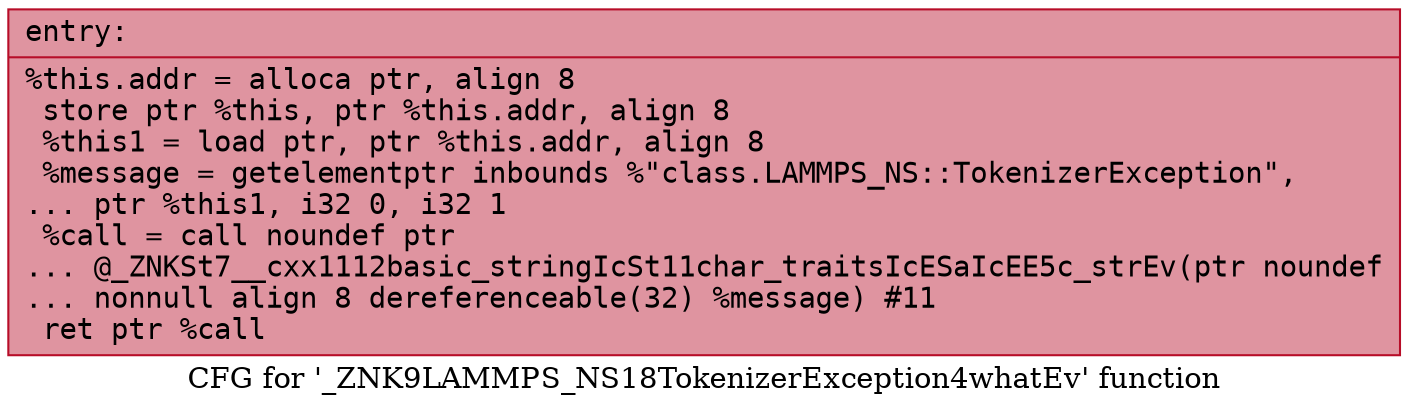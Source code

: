 digraph "CFG for '_ZNK9LAMMPS_NS18TokenizerException4whatEv' function" {
	label="CFG for '_ZNK9LAMMPS_NS18TokenizerException4whatEv' function";

	Node0x55ce20bf8410 [shape=record,color="#b70d28ff", style=filled, fillcolor="#b70d2870" fontname="Courier",label="{entry:\l|  %this.addr = alloca ptr, align 8\l  store ptr %this, ptr %this.addr, align 8\l  %this1 = load ptr, ptr %this.addr, align 8\l  %message = getelementptr inbounds %\"class.LAMMPS_NS::TokenizerException\",\l... ptr %this1, i32 0, i32 1\l  %call = call noundef ptr\l... @_ZNKSt7__cxx1112basic_stringIcSt11char_traitsIcESaIcEE5c_strEv(ptr noundef\l... nonnull align 8 dereferenceable(32) %message) #11\l  ret ptr %call\l}"];
}
